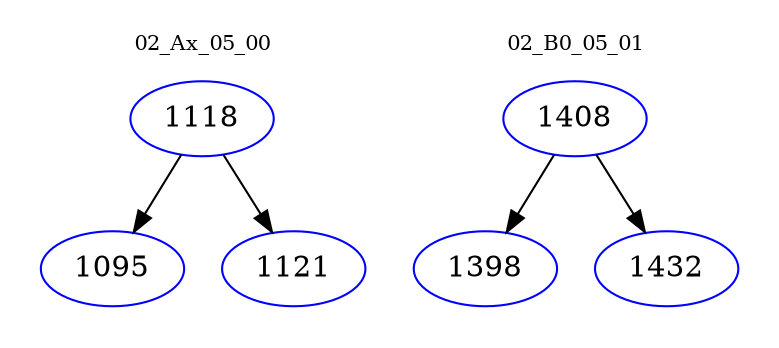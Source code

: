 digraph{
subgraph cluster_0 {
color = white
label = "02_Ax_05_00";
fontsize=10;
T0_1118 [label="1118", color="blue"]
T0_1118 -> T0_1095 [color="black"]
T0_1095 [label="1095", color="blue"]
T0_1118 -> T0_1121 [color="black"]
T0_1121 [label="1121", color="blue"]
}
subgraph cluster_1 {
color = white
label = "02_B0_05_01";
fontsize=10;
T1_1408 [label="1408", color="blue"]
T1_1408 -> T1_1398 [color="black"]
T1_1398 [label="1398", color="blue"]
T1_1408 -> T1_1432 [color="black"]
T1_1432 [label="1432", color="blue"]
}
}
